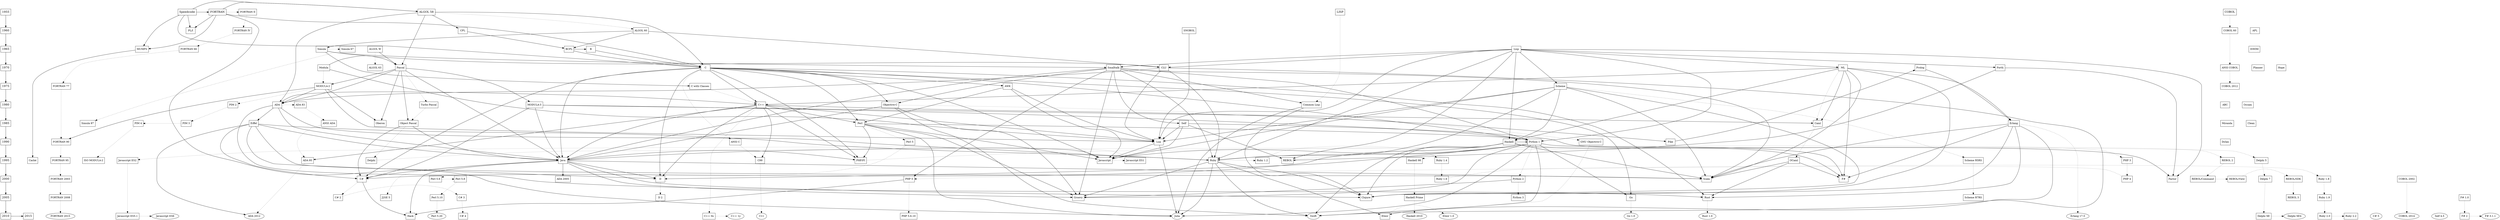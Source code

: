 digraph asde91 {
    ranksep="1.0 equally";
    nodesep="1.0 equally";
    size="200,100";
    fontname="Helvetica";
    {
        node [shape=box, fontsize=16];
        /* the time-line graph */
        1955 -> 1960 -> 1965 -> 1970 -> 1975 -> 1980 -> 1985 ->
                1990 -> 1995 -> 2000 -> 2005 -> 2010 -> 2015;
        /* ancestor programs */
        "Speedcode"; "FORTRAN"; "ALGOL 58"; "COBOL"; "LISP";
    }
    { rank = same;
        "C# 5"; "C++ 1y"; "Swift"; "C11"; "Perl 5.20"; "ADA 2012"; "Delphi XE4";
        "COBOL 2014"; "FORTRAN 2015"; "Rust 1.0"; "Elixir 1.0"; "Erlang 17.5";
        "Javascript ES6"; "Go 1.0"; "Self 4.5"; "Julia"; "Haskell 2010";
        "F# 3.1.1";
    };
    node [shape=box];
    { rank = same; 1955; "Speedcode"; "FORTRAN"; "ALGOL 58"; "COBOL"; "LISP"; "FORTRAN II"; }
	{ rank = same; 1960; "CPL"; "PL/I"; "COBOL 60"; "ALGOL 60"; "SNOBOL"; "APL"; "FORTRAN IV"; }
	{ rank = same; 1965; "Simula"; "Simula 67"; "BCPL"; "B"; "ALGOL W"; "FORTRAN 66"; "ISWIM"; "MUMPS"; }
	{ rank = same; 1970; "Modula", "Smalltalk"; "C"; "Pascal"; "ANSI COBOL"; "ALGOL 63"; "Planner"; "Prolog"; "CLU";
	    "Forth"; "ML"; "Hope"; }
	{ rank = same; 1975; "C with Classes"; "MODULA-2"; "AWK"; "FORTRAN 77"; "Scheme"}
	{ rank = same; 1980; "C++"; "Objective-C"; "ADA"; "ADA 83"; "Turbo Pascal"; "PIM 2"; "ABC"; "MODULA-3";
	    "Common Lisp"; "Occam"; }
	{ rank = same; 1985; "Simula 87"; "Perl"; "Eiffel"; "ANSI ADA"; "PIM 3"; "Object Pascal"; "PIM 4"; 
	    "Oberon"; "Erlang"; "Self"; "Caml"; "Miranda"; "Clean"; }
	{ rank = same; 1990; "Lua"; "Python 1"; "GNU Objective-C"; "ANSI C"; "Perl 5"; "Pike"; "FORTRAN 90";
	    "Dylan"; "Haskell" }
	{ rank = same; 1995; "Java"; "C99"; "ADA 95"; "Delphi"; "Delphi 5"; "ISO MODULA-2"; "FORTRAN 95"; 
	    "Scheme R5RS"; "Javascript"; "Javascript ES1"; "Javascript ES2"; "REBOL"; "REBOL 2"; "OCaml"; 
	    "Haskell 98"; "Caché"; "PHP/FI"; "PHP 3", "Ruby", "Ruby 1.2", "Ruby 1.4" }
	{ rank = same; 2000; "Python 2"; "Scala"; "C#"; "D"; "Perl 5.6"; "Perl 5.8"; "COBOL 2002"; "Delphi 7";
	    "FORTRAN 2003"; "REBOL/Command"; "REBOL/View"; "REBOL/SDK"; "PHP 4", "PHP 5", "Ruby 1.6", "Ruby 1.8", "Factor" }
	{ rank = same; 2005; "Python 3"; "J2SE 5"; "C# 2"; "C# 3"; "D 2"; "Perl 5.10"; "Scheme R7RS";
	    "Go"; "Rust"; "REBOL 3"; "Clojure"; "Haskell Prime"; "F# 1.0"; "Ruby 1.9"}
	{ rank = same; 2010; "C# 4"; "C++ 0x"; "C11"; "ADA 2012"; "Delphi XE"; "Javascript ES5.1";
	    "F# 2" "C# 5"; "C++ 1y"; "Swift"; "C11"; "Perl 5.20"; "ADA 2012"; "Delphi XE4";
        "COBOL 2014"; "Elixir"; "Elixir 1.0"; "Javascript ES6"; "Go 1.0"; "Self 4.5"; "Julia";
        "Haskell 2010"; "F# 3.1.1"; "Hack", "PHP 5.6.10" , "Ruby 2.0", "Ruby 2.2" }
	{ rank = same; 2015; "Rust 1.0"; "FORTRAN 2015"; "Erlang 17.5"; }

    "Simula" -> "Simula 67" [style=dotted];
    "Simula 67" -> "Simula 87" [style=dotted];
    "Python 1" -> "Python 2" [style=dotted];
    "Python 2" -> "Python 3" [style=dotted];
    "C#" -> "C# 2" [style=dotted];
    "C# 2" -> "C# 3" [style=dotted];
    "C# 3" -> "C# 4" [style=dotted];
    "C with Classes" -> "C++" [style=dotted];
    "C++" -> "C++ 0x" [style=dotted];
    "C++ 0x" -> "C++ 1y" [style=dotted];
    "Objective-C" -> "GNU Objective-C" [style=dotted];
    "GNU Objective-C" -> "Swift" [style=dotted];
    "C" -> "ANSI C" [style=dotted];
    "ANSI C" -> "C99" [style=dotted];
    "C99" -> "C11" [style=dotted];
    "D" -> "D 2" [style=dotted];
    "Perl" -> "Perl 5" [style=dotted];
    "Perl 5" -> "Perl 5.6" [style=dotted];
    "Perl 5.6" -> "Perl 5.8" [style=dotted];
    "Perl 5.8" -> "Perl 5.10" [style=dotted];
    "Perl 5.10" -> "Perl 5.20" [style=dotted];
    "ADA" -> "ADA 83" [style=dotted];
    "ADA 83" -> "ANSI ADA" [style=dotted];
    "ANSI ADA" -> "ADA 95" [style=dotted];
    "ADA 95" -> "ADA 2012" [style=dotted];
    "COBOL" -> "COBOL 60" [style=dotted];
    "COBOL 60" -> "ANSI COBOL" [style=dotted];
    "ANSI COBOL" -> "COBOL 2012" [style=dotted];
    "COBOL 2002" -> "COBOL 2014" [style=dotted];
    "Pascal" -> "Turbo Pascal" [style=dotted];
    "Turbo Pascal" -> "Object Pascal" [style=dotted];
    "Object Pascal" -> "Delphi" [style=dotted];
    "Delphi" -> "Delphi 5" [style=dotted];
    "Delphi 5" -> "Delphi 7" [style=dotted];
    "Delphi 7" -> "Delphi XE" [style=dotted];
    "Delphi XE" -> "Delphi XE4" [style=dotted];
    "Modula" -> "MODULA-2" [style=dotted];
    "MODULA-2" -> "PIM 2" [style=dotted];
    "PIM 2" -> "PIM 3" [style=dotted];
    "PIM 3" -> "PIM 4" [style=dotted];
    "PIM 4" -> "ISO MODULA-2" [style=dotted];
    "ALGOL 58" -> "ALGOL 60" [style=dotted];
    "ALGOL W" -> "ALGOL 63" [style=dotted];
    "FORTRAN" -> "FORTRAN II" [style=dotted];
    "FORTRAN II" -> "FORTRAN IV" [style=dotted];
    "FORTRAN IV" -> "FORTRAN 66" [style=dotted];
    "FORTRAN 66" -> "FORTRAN 77" [style=dotted];
    "FORTRAN 77" -> "FORTRAN 90" [style=dotted];
    "FORTRAN 90" -> "FORTRAN 95" [style=dotted];
    "FORTRAN 95" -> "FORTRAN 2003" [style=dotted];
    "FORTRAN 2003" -> "FORTRAN 2008" [style=dotted];
    "FORTRAN 2008" -> "FORTRAN 2015" [style=dotted];
    "Scheme" -> "Scheme R5RS" [style=dotted];
    "Scheme R5RS" -> "Scheme R7RS" [style=dotted];
    "Rust" -> "Rust 1.0" [style=dotted];
    "Elixir" -> "Elixir 1.0" [style=dotted];
    "Erlang" -> "Erlang 17.5" [style=dotted];
    "Java" -> "J2SE 5" [style=dotted];
    "Javascript" -> "Javascript ES1" [style=dotted];
    "Javascript ES1" -> "Javascript ES2" [style=dotted];
    "Javascript ES2" -> "Javascript ES5.1" [style=dotted];
    "Javascript ES5.1" -> "Javascript ES6" [style=dotted];
    "Go" -> "Go 1.0" [style=dotted];
    "REBOL" -> "REBOL 2" [style=dotted];
    "REBOL 2" -> "REBOL/Command" [style=dotted];
    "REBOL/Command" -> "REBOL/View" [style=dotted];
    "REBOL/View" -> "REBOL/SDK" [style=dotted];
    "REBOL/SDK" -> "REBOL 3" [style=dotted];
    "LISP" -> "Common Lisp" [style=dotted];
    "ML" -> "Caml" [style=dotted];
    "Caml" -> "OCaml" [style=dotted];
    "Haskell" -> "Haskell 98" [style=dotted];
    "Haskell 98" -> "Haskell Prime" [style=dotted];
    "Haskell Prime" -> "Haskell 2010" [style=dotted];
    "F# 1.0" -> "F# 2" [style=dotted];
    "F# 2" -> "F# 3.1.1" [style=dotted];
    "PHP/FI" -> "PHP 3" [style=dotted];
    "PHP 3" -> "PHP 4" [style=dotted];
    "PHP 4" -> "PHP 5" [style=dotted];
    "PHP 5" -> "PHP 5.6.10" [style=dotted];
    "Ruby" -> "Ruby 1.2" [style=dotted];
    "Ruby 1.2" -> "Ruby 1.4" [style=dotted];
    "Ruby 1.4" -> "Ruby 1.6" [style=dotted];
    "Ruby 1.6" -> "Ruby 1.8" [style=dotted];
    "Ruby 1.8" -> "Ruby 1.9" [style=dotted];
    "Ruby 1.9" -> "Ruby 2.0" [style=dotted];
    "Ruby 2.0" -> "Ruby 2.2" [style=dotted];

    "Speedcode" -> { "FORTRAN", "ALGOL 58", "C", "PL/I", "MUMPS" }
    "FORTRAN" -> { "ALGOL 58", "C", "PL/I", "MUMPS", "Julia" }
    "MUMPS" -> { "Caché" }
    "ALGOL 58" -> { "C", "CPL", "Pascal", "ADA" }
    "ALGOL 60" -> { "Simula", "BCPL", "CLU" }
    "ALGOL W" -> { "Pascal" }
    "Modula" -> { "Pascal", "Lua" }
    "MODULA-2" -> { "Oberon", "ADA", "FORTRAN 90", "Lua" }
    "MODULA-3" -> { "Java", "Python 1", "Caml", "C#" }
    "Pascal" -> { "ADA", "Java", "MODULA-2", "MODULA-3", "Oberon", "Object Pascal" }
    "Object Pascal" -> { "C#", "Java" }
    "Simula" -> { "CLU", "Smalltalk", "C with Classes" }
    "Lisp" -> { "Scheme", "CLU", "Forth", "Haskell", "Lua", "ML", "Python 1", "REBOL", "Ruby", "Smalltalk", "Factor"}
    "Common Lisp" -> { "Clojure", "Julia" }
    "Haskell" -> { "C#", "F#", "Clojure", "Python 1", "Scala", "Swift" }
    "ML" -> { "Haskell", "C++", "F#", "Clojure", "Erlang", "Scala", "Caml" }
    "Erlang" -> { "F#", "Clojure", "Rust", "Scala", "Elixir" }
    "Forth" -> { "REBOL", "Factor" }
    "C" -> { "AWK", "C++", "C#", "Objective-C", "D", "Go", "Rust", "Java", "Javascript", "Perl", "Python 1", "PHP/FI" }
    "C++" -> { "PHP/FI", "Perl", "Lua", "Pike", "ADA 95", "Java", "D", "C99" }
    "CPL" -> { "BCPL" } 
    "BCPL" -> { "B", "C" }
    "B" -> { "C" }
    "C#" -> { "Hack" }
    "ADA" -> { "C++", "Eiffel", "Rust", "Ruby", "Java" }
    "AWK" -> { "Javascript", "Perl", "Lua" }
    "Eiffel" -> { "ADA 2012", "C#", "D", "Java", "Ruby", "Scala" }
    "Objective-C" -> { "Groovy", "Java", "Swift" }
    "Smalltalk" -> { "Groovy", "Objective-C", "Self", "Java", "PHP 5", "Python 1", "Ruby", "Scala", "Common Lisp" }
    "Self" -> { "Javascript", "Lua", "REBOL", "Factor" }
    "Python 2" -> { "Groovy" }
    "Lua" -> { "Julia", "Javascript" }
    "Scheme" -> { "Lua", "Clojure", "Haskell", "Javascript", "Ruby", "Scala" }
    "SNOBOL" -> { "Lua" }
    "CLU" -> { "Lua", "ADA", "Ruby", "Swift" }
    "Ruby" -> { "Groovy", "Clojure", "Elixir", "Julia", "Swift" }
    "Perl" -> { "Groovy", "Python 1", "PHP/FI", "Javascript", "Julia" }
    "Java" -> { "ADA 2005", "C#", "Clojure", "D", "Javascript", "Scala", "PHP/FI", "Groovy", "Hack" }
    "OCaml" -> { "Scala", "F#", "Rust" } 
    "PHP 5" -> { "Hack" }
    "Python 1" -> { "D", "F#", "Go", "Groovy", "Javascript", "Julia", "Ruby", "Swift" }
    "Pike" -> { "Prolog" }
    "Prolog" -> { "Erlang" }
}